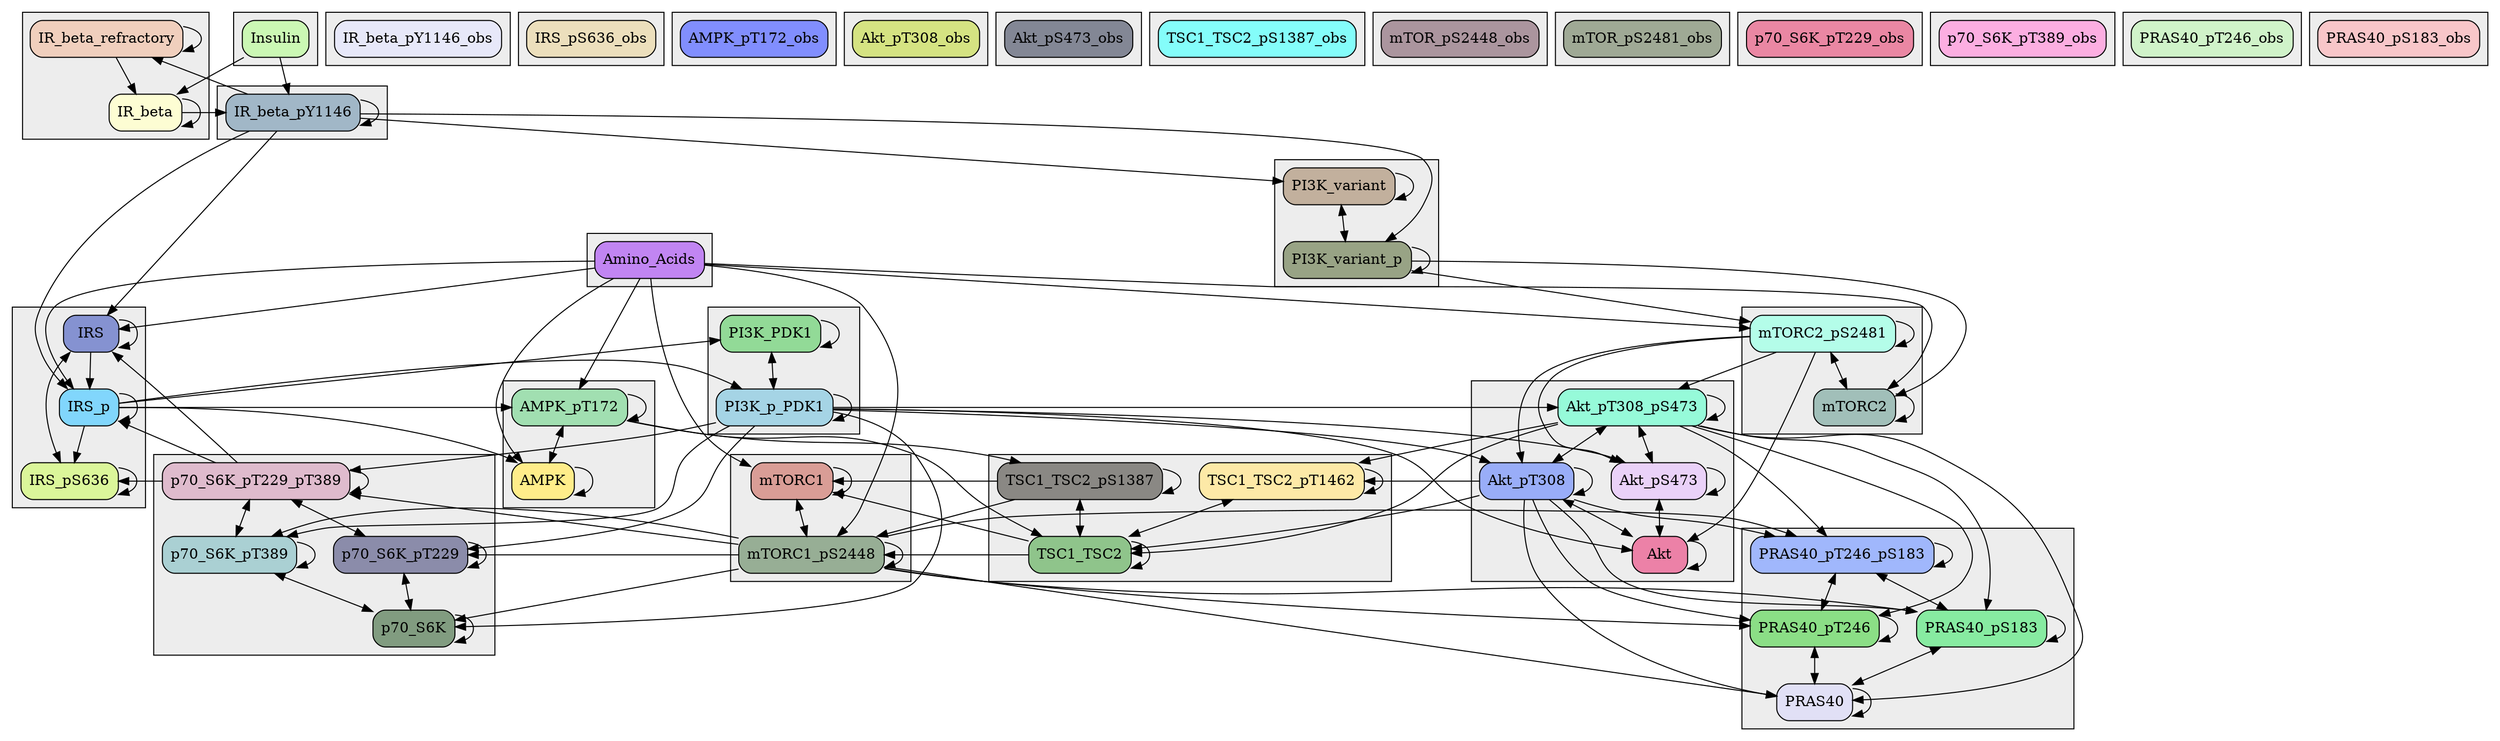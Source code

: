 digraph {
subgraph cluster_group1{
bgcolor="#ededed"
"IR_beta"[shape=rectangle style="rounded,filled" fillcolor="#fdfdd3"]
"IR_beta_refractory"[shape=rectangle style="rounded,filled" fillcolor="#f0cfbd"]
}
subgraph cluster_group2{
bgcolor="#ededed"
"IR_beta_pY1146"[shape=rectangle style="rounded,filled" fillcolor="#a1b7c7"]
}
subgraph cluster_group3{
bgcolor="#ededed"
"IRS"[shape=rectangle style="rounded,filled" fillcolor="#8592d1"]
"IRS_p"[shape=rectangle style="rounded,filled" fillcolor="#81d6fc"]
"IRS_pS636"[shape=rectangle style="rounded,filled" fillcolor="#dbf69a"]
}
subgraph cluster_group4{
bgcolor="#ededed"
"AMPK_pT172"[shape=rectangle style="rounded,filled" fillcolor="#a1dfb1"]
"AMPK"[shape=rectangle style="rounded,filled" fillcolor="#ffed8a"]
}
subgraph cluster_group5{
bgcolor="#ededed"
"Akt"[shape=rectangle style="rounded,filled" fillcolor="#ec81a7"]
"Akt_pT308"[shape=rectangle style="rounded,filled" fillcolor="#99adf8"]
"Akt_pS473"[shape=rectangle style="rounded,filled" fillcolor="#ead1f8"]
"Akt_pT308_pS473"[shape=rectangle style="rounded,filled" fillcolor="#96fad9"]
}
subgraph cluster_group6{
bgcolor="#ededed"
"TSC1_TSC2"[shape=rectangle style="rounded,filled" fillcolor="#8fc48b"]
"TSC1_TSC2_pT1462"[shape=rectangle style="rounded,filled" fillcolor="#fde9a7"]
"TSC1_TSC2_pS1387"[shape=rectangle style="rounded,filled" fillcolor="#8a8884"]
}
subgraph cluster_group7{
bgcolor="#ededed"
"mTORC1"[shape=rectangle style="rounded,filled" fillcolor="#d99d96"]
"mTORC1_pS2448"[shape=rectangle style="rounded,filled" fillcolor="#97ae95"]
}
subgraph cluster_group8{
bgcolor="#ededed"
"mTORC2"[shape=rectangle style="rounded,filled" fillcolor="#a1bfb9"]
"mTORC2_pS2481"[shape=rectangle style="rounded,filled" fillcolor="#b4fde9"]
}
subgraph cluster_group9{
bgcolor="#ededed"
"p70_S6K"[shape=rectangle style="rounded,filled" fillcolor="#819c80"]
"p70_S6K_pT229"[shape=rectangle style="rounded,filled" fillcolor="#8b8caa"]
"p70_S6K_pT389"[shape=rectangle style="rounded,filled" fillcolor="#aad0d3"]
"p70_S6K_pT229_pT389"[shape=rectangle style="rounded,filled" fillcolor="#dfbbcd"]
}
subgraph cluster_group10{
bgcolor="#ededed"
"PRAS40"[shape=rectangle style="rounded,filled" fillcolor="#e1e0f6"]
"PRAS40_pT246"[shape=rectangle style="rounded,filled" fillcolor="#8bde86"]
"PRAS40_pS183"[shape=rectangle style="rounded,filled" fillcolor="#87eba1"]
"PRAS40_pT246_pS183"[shape=rectangle style="rounded,filled" fillcolor="#a0b7fc"]
}
subgraph cluster_group11{
bgcolor="#ededed"
"PI3K_variant"[shape=rectangle style="rounded,filled" fillcolor="#c2b09d"]
"PI3K_variant_p"[shape=rectangle style="rounded,filled" fillcolor="#98a385"]
}
subgraph cluster_group12{
bgcolor="#ededed"
"PI3K_PDK1"[shape=rectangle style="rounded,filled" fillcolor="#92da97"]
"PI3K_p_PDK1"[shape=rectangle style="rounded,filled" fillcolor="#a5d4e5"]
}
subgraph cluster_group13{
bgcolor="#ededed"
"Insulin"[shape=rectangle style="rounded,filled" fillcolor="#cbf8b4"]
}
subgraph cluster_group14{
bgcolor="#ededed"
"Amino_Acids"[shape=rectangle style="rounded,filled" fillcolor="#c185f2"]
}
subgraph cluster_group15{
bgcolor="#ededed"
"IR_beta_pY1146_obs"[shape=rectangle style="rounded,filled" fillcolor="#e7e8f9"]
}
subgraph cluster_group16{
bgcolor="#ededed"
"IRS_pS636_obs"[shape=rectangle style="rounded,filled" fillcolor="#ecdfbc"]
}
subgraph cluster_group17{
bgcolor="#ededed"
"AMPK_pT172_obs"[shape=rectangle style="rounded,filled" fillcolor="#818efe"]
}
subgraph cluster_group18{
bgcolor="#ededed"
"Akt_pT308_obs"[shape=rectangle style="rounded,filled" fillcolor="#d5e382"]
}
subgraph cluster_group19{
bgcolor="#ededed"
"Akt_pS473_obs"[shape=rectangle style="rounded,filled" fillcolor="#838795"]
}
subgraph cluster_group20{
bgcolor="#ededed"
"TSC1_TSC2_pS1387_obs"[shape=rectangle style="rounded,filled" fillcolor="#84fdfa"]
}
subgraph cluster_group21{
bgcolor="#ededed"
"mTOR_pS2448_obs"[shape=rectangle style="rounded,filled" fillcolor="#ab959e"]
}
subgraph cluster_group22{
bgcolor="#ededed"
"mTOR_pS2481_obs"[shape=rectangle style="rounded,filled" fillcolor="#9fa995"]
}
subgraph cluster_group23{
bgcolor="#ededed"
"p70_S6K_pT229_obs"[shape=rectangle style="rounded,filled" fillcolor="#ea87a3"]
}
subgraph cluster_group24{
bgcolor="#ededed"
"p70_S6K_pT389_obs"[shape=rectangle style="rounded,filled" fillcolor="#fcaee1"]
}
subgraph cluster_group25{
bgcolor="#ededed"
"PRAS40_pT246_obs"[shape=rectangle style="rounded,filled" fillcolor="#d0f3c9"]
}
subgraph cluster_group26{
bgcolor="#ededed"
"PRAS40_pS183_obs"[shape=rectangle style="rounded,filled" fillcolor="#f8c6c9"]
}
"PRAS40" -> "PRAS40"
"IRS_p" -> "IRS_pS636"
"IR_beta_pY1146" -> "IR_beta_pY1146"
"IR_beta_pY1146" -> "PI3K_variant_p"
"IRS_p" -> "PI3K_p_PDK1"
"IRS_p" -> "PI3K_PDK1"
"Akt_pT308" -> "TSC1_TSC2"
"Akt_pT308" -> "PRAS40_pT246_pS183"
"p70_S6K_pT229_pT389" -> "IRS_p"
"mTORC2_pS2481" -> "Akt"
"Insulin" -> "IR_beta_pY1146"
"p70_S6K_pT229_pT389" -> "IRS_pS636"
"Akt_pT308" -> "PRAS40"
"PI3K_PDK1" -> "PI3K_PDK1"
"mTORC1_pS2448" -> "PRAS40_pT246"
"Amino_Acids" -> "IRS"
"IR_beta_pY1146" -> "PI3K_variant"
"mTORC1_pS2448" -> "mTORC1_pS2448"
"mTORC2" -> "mTORC2"
"mTORC1_pS2448" -> "PRAS40_pT246_pS183"
"p70_S6K_pT229_pT389" -> "p70_S6K_pT229_pT389"
"IRS_pS636" -> "IRS_pS636"
"Akt_pT308_pS473" -> "PRAS40_pT246"
"mTORC1_pS2448" -> "PRAS40_pS183"
"PI3K_p_PDK1" -> "PI3K_p_PDK1"
"p70_S6K_pT389" -> "p70_S6K_pT389"
"PI3K_p_PDK1" -> "p70_S6K_pT229_pT389"
"PI3K_p_PDK1" -> "Akt"
"IR_beta_pY1146" -> "IRS_p"
"Akt_pT308_pS473" -> "TSC1_TSC2"
"Akt_pT308" -> "TSC1_TSC2_pT1462"
"Insulin" -> "IR_beta"
"Akt_pT308_pS473" -> "PRAS40_pS183"
"mTORC2_pS2481" -> "Akt_pT308_pS473"
"PI3K_variant_p" -> "PI3K_variant_p"
"Akt" -> "Akt"
"AMPK_pT172" -> "TSC1_TSC2_pS1387"
"mTORC1_pS2448" -> "p70_S6K_pT229_pT389"
"mTORC2_pS2481" -> "Akt_pS473"
"mTORC2_pS2481" -> "Akt_pT308"
"p70_S6K_pT229_pT389" -> "IRS"
"IR_beta" -> "IR_beta_pY1146"
"Akt_pS473" -> "Akt_pS473"
"IRS" -> "IRS_p"
"PI3K_variant" -> "PI3K_variant"
"PRAS40_pT246" -> "PRAS40_pT246"
"TSC1_TSC2_pS1387" -> "TSC1_TSC2_pS1387"
"PI3K_variant_p" -> "mTORC2"
"PI3K_p_PDK1" -> "Akt_pT308_pS473"
"p70_S6K_pT229" -> "p70_S6K_pT229"
"Akt_pT308" -> "Akt_pT308"
"AMPK" -> "AMPK"
"PRAS40_pS183" -> "PRAS40_pS183"
"mTORC1_pS2448" -> "p70_S6K_pT389"
"IR_beta_refractory" -> "IR_beta_refractory"
"TSC1_TSC2" -> "mTORC1"
"Amino_Acids" -> "mTORC1"
"TSC1_TSC2_pS1387" -> "mTORC1"
"mTORC1_pS2448" -> "PRAS40"
"mTORC1_pS2448" -> "p70_S6K_pT229"
"PI3K_p_PDK1" -> "Akt_pS473"
"PI3K_p_PDK1" -> "Akt_pT308"
"Akt_pT308_pS473" -> "PRAS40_pT246_pS183"
"PRAS40_pT246_pS183" -> "PRAS40_pT246_pS183"
"PI3K_variant_p" -> "mTORC2_pS2481"
"IR_beta_pY1146" -> "IRS"
"IR_beta" -> "IR_beta"
"Amino_Acids" -> "AMPK"
"Akt_pT308_pS473" -> "PRAS40"
"IRS_p" -> "AMPK"
"PI3K_p_PDK1" -> "p70_S6K"
"PI3K_p_PDK1" -> "p70_S6K_pT389"
"Amino_Acids" -> "mTORC2"
"Akt_pT308_pS473" -> "Akt_pT308_pS473"
"PI3K_p_PDK1" -> "p70_S6K_pT229"
"p70_S6K" -> "p70_S6K"
"AMPK_pT172" -> "TSC1_TSC2"
"Akt_pT308" -> "PRAS40_pT246"
"AMPK_pT172" -> "AMPK_pT172"
"IRS" -> "IRS"
"mTORC1_pS2448" -> "p70_S6K"
"Amino_Acids" -> "mTORC2_pS2481"
"Akt_pT308" -> "PRAS40_pS183"
"mTORC1" -> "mTORC1"
"TSC1_TSC2" -> "mTORC1_pS2448"
"Amino_Acids" -> "mTORC1_pS2448"
"Akt_pT308_pS473" -> "TSC1_TSC2_pT1462"
"IR_beta_pY1146" -> "IR_beta_refractory"
"TSC1_TSC2_pS1387" -> "mTORC1_pS2448"
"TSC1_TSC2" -> "TSC1_TSC2"
"Amino_Acids" -> "IRS_p"
"Amino_Acids" -> "AMPK_pT172"
"IRS_p" -> "IRS_p"
"IR_beta_refractory" -> "IR_beta"
"IRS_p" -> "AMPK_pT172"
"mTORC2_pS2481" -> "mTORC2_pS2481"
"TSC1_TSC2_pT1462" -> "TSC1_TSC2_pT1462"
"p70_S6K_pT229_pT389" -> "p70_S6K_pT389" [dir=both]
"PI3K_PDK1" -> "PI3K_p_PDK1" [dir=both]
"p70_S6K_pT229_pT389" -> "p70_S6K_pT229" [dir=both]
"Akt_pT308" -> "Akt" [dir=both]
"p70_S6K_pT229" -> "p70_S6K" [dir=both]
"PI3K_variant" -> "PI3K_variant_p" [dir=both]
"AMPK_pT172" -> "AMPK" [dir=both]
"p70_S6K_pT389" -> "p70_S6K" [dir=both]
"PRAS40_pT246_pS183" -> "PRAS40_pT246" [dir=both]
"Akt_pT308_pS473" -> "Akt_pS473" [dir=both]
"Akt_pT308_pS473" -> "Akt_pT308" [dir=both]
"IRS_pS636" -> "IRS" [dir=both]
"mTORC2_pS2481" -> "mTORC2" [dir=both]
"PRAS40_pT246_pS183" -> "PRAS40_pS183" [dir=both]
"PRAS40_pS183" -> "PRAS40" [dir=both]
"mTORC1" -> "mTORC1_pS2448" [dir=both]
"Akt_pS473" -> "Akt" [dir=both]
"TSC1_TSC2_pS1387" -> "TSC1_TSC2" [dir=both]
"TSC1_TSC2_pT1462" -> "TSC1_TSC2" [dir=both]
"PRAS40_pT246" -> "PRAS40" [dir=both]
}